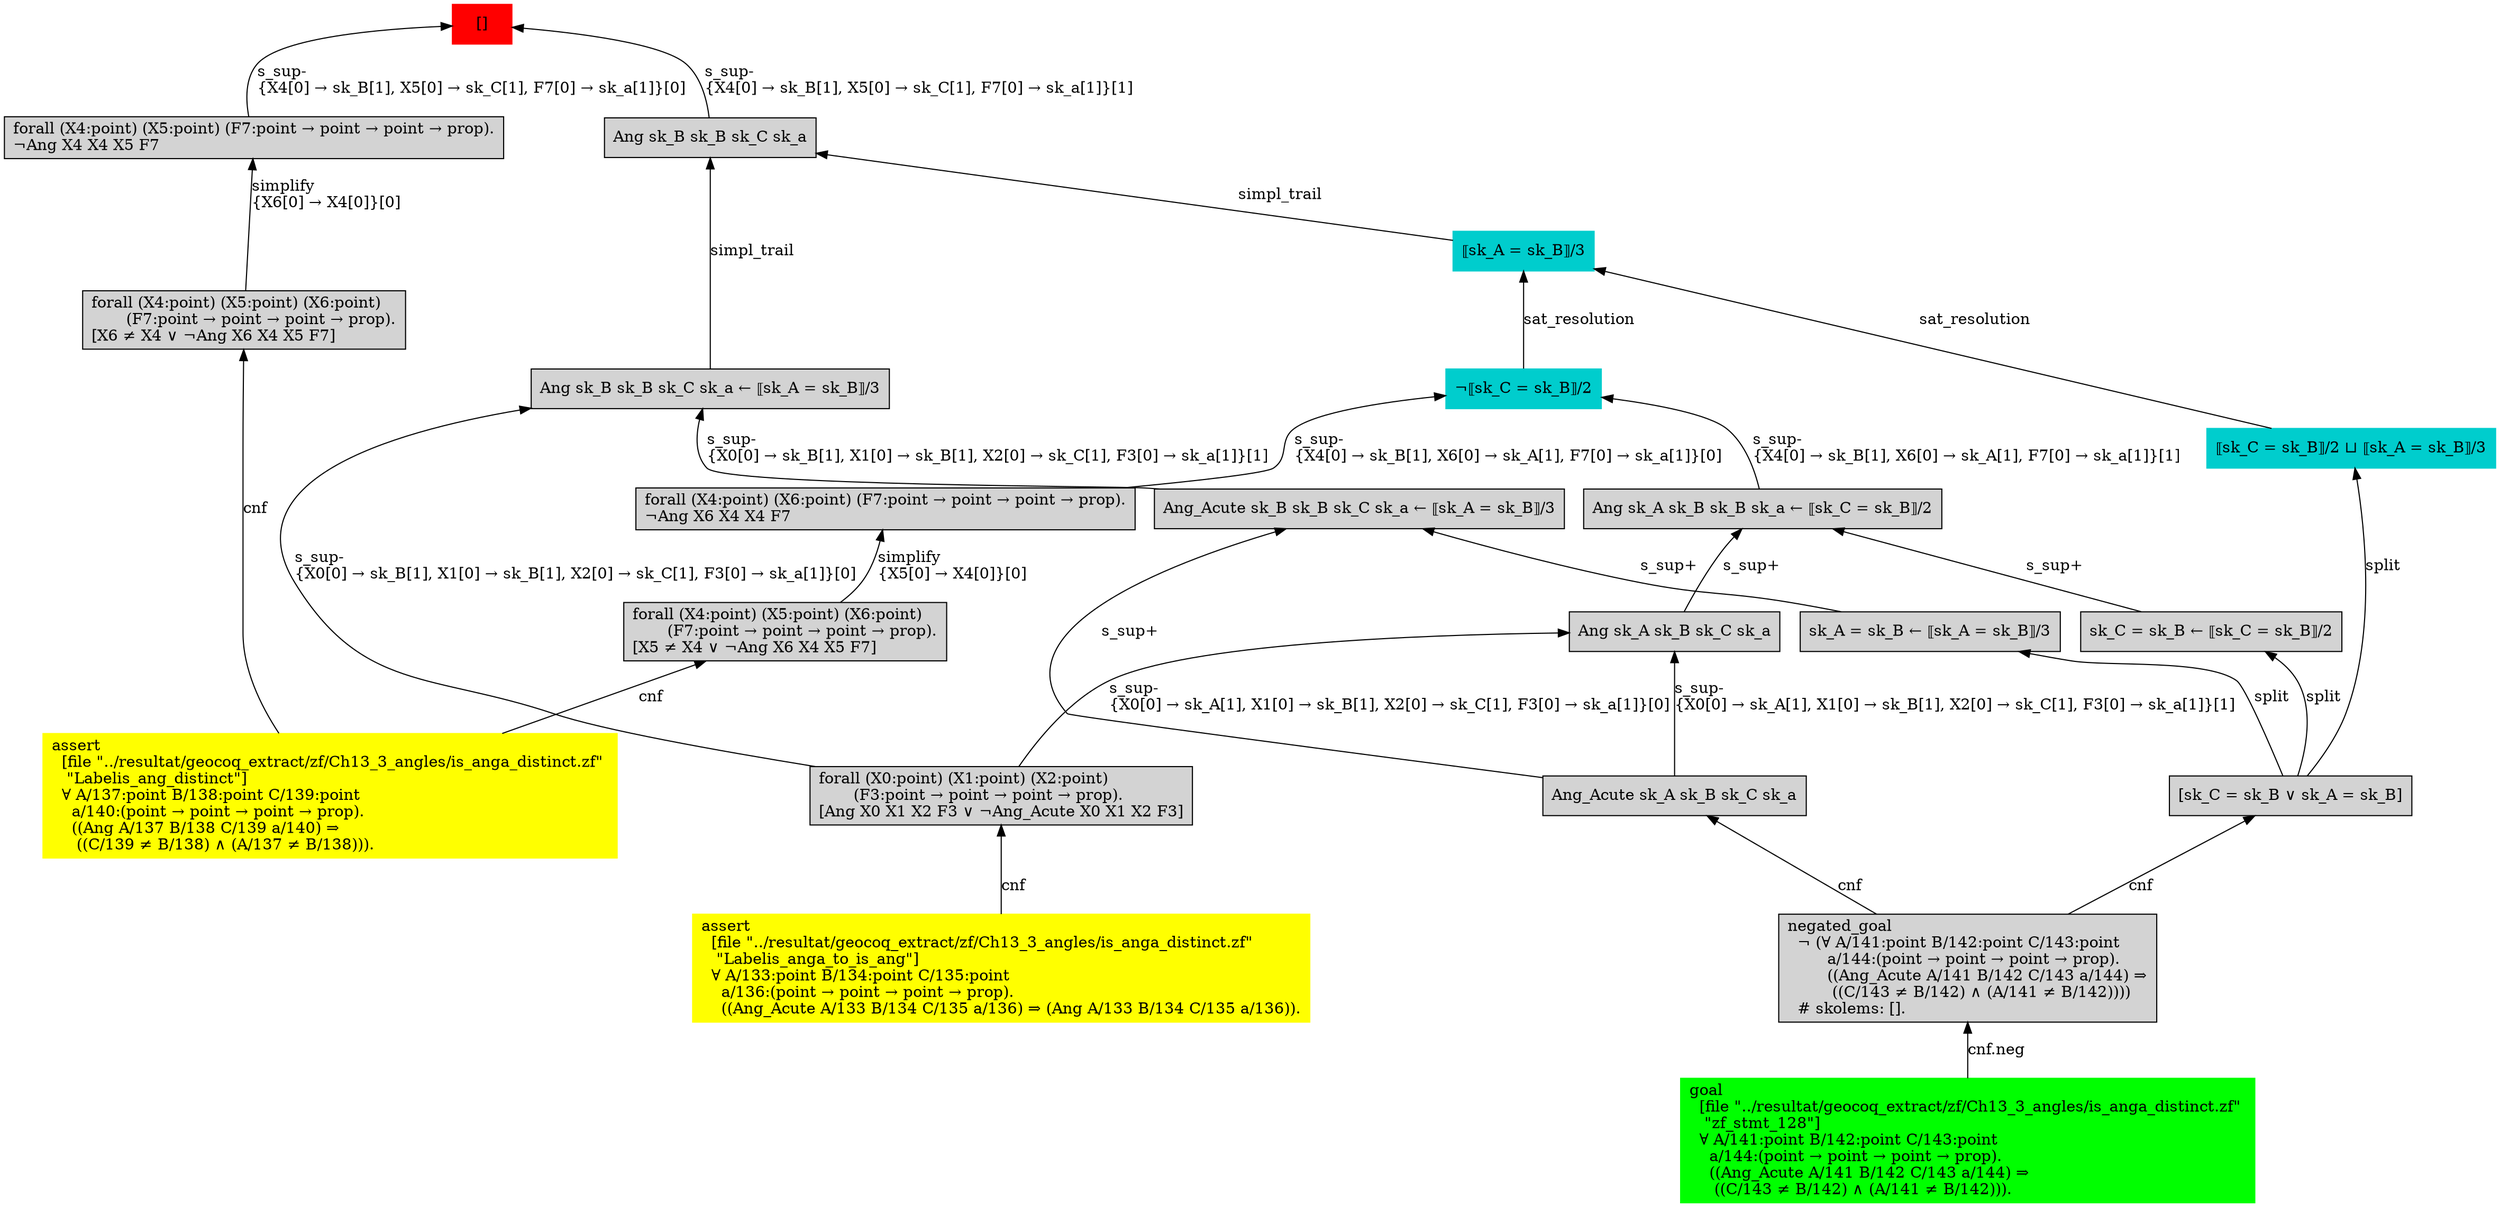 digraph "unsat_graph" {
  vertex_0 [color=red, label="[]", shape=box, style=filled];
  vertex_0 -> vertex_1 [label="s_sup-\l\{X4[0] → sk_B[1], X5[0] → sk_C[1], F7[0] → sk_a[1]\}[0]\l", dir="back"];
  vertex_1 [shape=box, label="forall (X4:point) (X5:point) (F7:point → point → point → prop).\l¬Ang X4 X4 X5 F7\l", style=filled];
  vertex_1 -> vertex_2 [label="simplify\l\{X6[0] → X4[0]\}[0]\l", dir="back"];
  vertex_2 [shape=box, label="forall (X4:point) (X5:point) (X6:point) \l       (F7:point → point → point → prop).\l[X6 ≠ X4 ∨ ¬Ang X6 X4 X5 F7]\l", style=filled];
  vertex_2 -> vertex_3 [label="cnf", dir="back"];
  vertex_3 [color=yellow, shape=box, label="assert\l  [file \"../resultat/geocoq_extract/zf/Ch13_3_angles/is_anga_distinct.zf\" \l   \"Labelis_ang_distinct\"]\l  ∀ A/137:point B/138:point C/139:point \l    a/140:(point → point → point → prop).\l    ((Ang A/137 B/138 C/139 a/140) ⇒\l     ((C/139 ≠ B/138) ∧ (A/137 ≠ B/138))).\l", style=filled];
  vertex_0 -> vertex_4 [label="s_sup-\l\{X4[0] → sk_B[1], X5[0] → sk_C[1], F7[0] → sk_a[1]\}[1]\l", dir="back"];
  vertex_4 [shape=box, label="Ang sk_B sk_B sk_C sk_a\l", style=filled];
  vertex_4 -> vertex_5 [label="simpl_trail", dir="back"];
  vertex_5 [color=cyan3, shape=box, label="⟦sk_A = sk_B⟧/3\l", style=filled];
  vertex_5 -> vertex_6 [label="sat_resolution", dir="back"];
  vertex_6 [color=cyan3, shape=box, label="¬⟦sk_C = sk_B⟧/2\l", style=filled];
  vertex_6 -> vertex_7 [label="s_sup-\l\{X4[0] → sk_B[1], X6[0] → sk_A[1], F7[0] → sk_a[1]\}[0]\l", dir="back"];
  vertex_7 [shape=box, label="forall (X4:point) (X6:point) (F7:point → point → point → prop).\l¬Ang X6 X4 X4 F7\l", style=filled];
  vertex_7 -> vertex_8 [label="simplify\l\{X5[0] → X4[0]\}[0]\l", dir="back"];
  vertex_8 [shape=box, label="forall (X4:point) (X5:point) (X6:point) \l       (F7:point → point → point → prop).\l[X5 ≠ X4 ∨ ¬Ang X6 X4 X5 F7]\l", style=filled];
  vertex_8 -> vertex_3 [label="cnf", dir="back"];
  vertex_6 -> vertex_9 [label="s_sup-\l\{X4[0] → sk_B[1], X6[0] → sk_A[1], F7[0] → sk_a[1]\}[1]\l", dir="back"];
  vertex_9 [shape=box, label="Ang sk_A sk_B sk_B sk_a ← ⟦sk_C = sk_B⟧/2\l", style=filled];
  vertex_9 -> vertex_10 [label="s_sup+\l", dir="back"];
  vertex_10 [shape=box, label="Ang sk_A sk_B sk_C sk_a\l", style=filled];
  vertex_10 -> vertex_11 [label="s_sup-\l\{X0[0] → sk_A[1], X1[0] → sk_B[1], X2[0] → sk_C[1], F3[0] → sk_a[1]\}[0]\l", dir="back"];
  vertex_11 [shape=box, label="forall (X0:point) (X1:point) (X2:point) \l       (F3:point → point → point → prop).\l[Ang X0 X1 X2 F3 ∨ ¬Ang_Acute X0 X1 X2 F3]\l", style=filled];
  vertex_11 -> vertex_12 [label="cnf", dir="back"];
  vertex_12 [color=yellow, shape=box, label="assert\l  [file \"../resultat/geocoq_extract/zf/Ch13_3_angles/is_anga_distinct.zf\" \l   \"Labelis_anga_to_is_ang\"]\l  ∀ A/133:point B/134:point C/135:point \l    a/136:(point → point → point → prop).\l    ((Ang_Acute A/133 B/134 C/135 a/136) ⇒ (Ang A/133 B/134 C/135 a/136)).\l", style=filled];
  vertex_10 -> vertex_13 [label="s_sup-\l\{X0[0] → sk_A[1], X1[0] → sk_B[1], X2[0] → sk_C[1], F3[0] → sk_a[1]\}[1]\l", dir="back"];
  vertex_13 [shape=box, label="Ang_Acute sk_A sk_B sk_C sk_a\l", style=filled];
  vertex_13 -> vertex_14 [label="cnf", dir="back"];
  vertex_14 [shape=box, label="negated_goal\l  ¬ (∀ A/141:point B/142:point C/143:point \l        a/144:(point → point → point → prop).\l        ((Ang_Acute A/141 B/142 C/143 a/144) ⇒\l         ((C/143 ≠ B/142) ∧ (A/141 ≠ B/142))))\l  # skolems: [].\l", style=filled];
  vertex_14 -> vertex_15 [label="cnf.neg", dir="back"];
  vertex_15 [color=green, shape=box, label="goal\l  [file \"../resultat/geocoq_extract/zf/Ch13_3_angles/is_anga_distinct.zf\" \l   \"zf_stmt_128\"]\l  ∀ A/141:point B/142:point C/143:point \l    a/144:(point → point → point → prop).\l    ((Ang_Acute A/141 B/142 C/143 a/144) ⇒\l     ((C/143 ≠ B/142) ∧ (A/141 ≠ B/142))).\l", style=filled];
  vertex_9 -> vertex_16 [label="s_sup+\l", dir="back"];
  vertex_16 [shape=box, label="sk_C = sk_B ← ⟦sk_C = sk_B⟧/2\l", style=filled];
  vertex_16 -> vertex_17 [label="split", dir="back"];
  vertex_17 [shape=box, label="[sk_C = sk_B ∨ sk_A = sk_B]\l", style=filled];
  vertex_17 -> vertex_14 [label="cnf", dir="back"];
  vertex_5 -> vertex_18 [label="sat_resolution", dir="back"];
  vertex_18 [color=cyan3, shape=box, label="⟦sk_C = sk_B⟧/2 ⊔ ⟦sk_A = sk_B⟧/3\l", style=filled];
  vertex_18 -> vertex_17 [label="split", dir="back"];
  vertex_4 -> vertex_19 [label="simpl_trail", dir="back"];
  vertex_19 [shape=box, label="Ang sk_B sk_B sk_C sk_a ← ⟦sk_A = sk_B⟧/3\l", style=filled];
  vertex_19 -> vertex_11 [label="s_sup-\l\{X0[0] → sk_B[1], X1[0] → sk_B[1], X2[0] → sk_C[1], F3[0] → sk_a[1]\}[0]\l", dir="back"];
  vertex_19 -> vertex_20 [label="s_sup-\l\{X0[0] → sk_B[1], X1[0] → sk_B[1], X2[0] → sk_C[1], F3[0] → sk_a[1]\}[1]\l", dir="back"];
  vertex_20 [shape=box, label="Ang_Acute sk_B sk_B sk_C sk_a ← ⟦sk_A = sk_B⟧/3\l", style=filled];
  vertex_20 -> vertex_13 [label="s_sup+\l", dir="back"];
  vertex_20 -> vertex_21 [label="s_sup+\l", dir="back"];
  vertex_21 [shape=box, label="sk_A = sk_B ← ⟦sk_A = sk_B⟧/3\l", style=filled];
  vertex_21 -> vertex_17 [label="split", dir="back"];
  }


